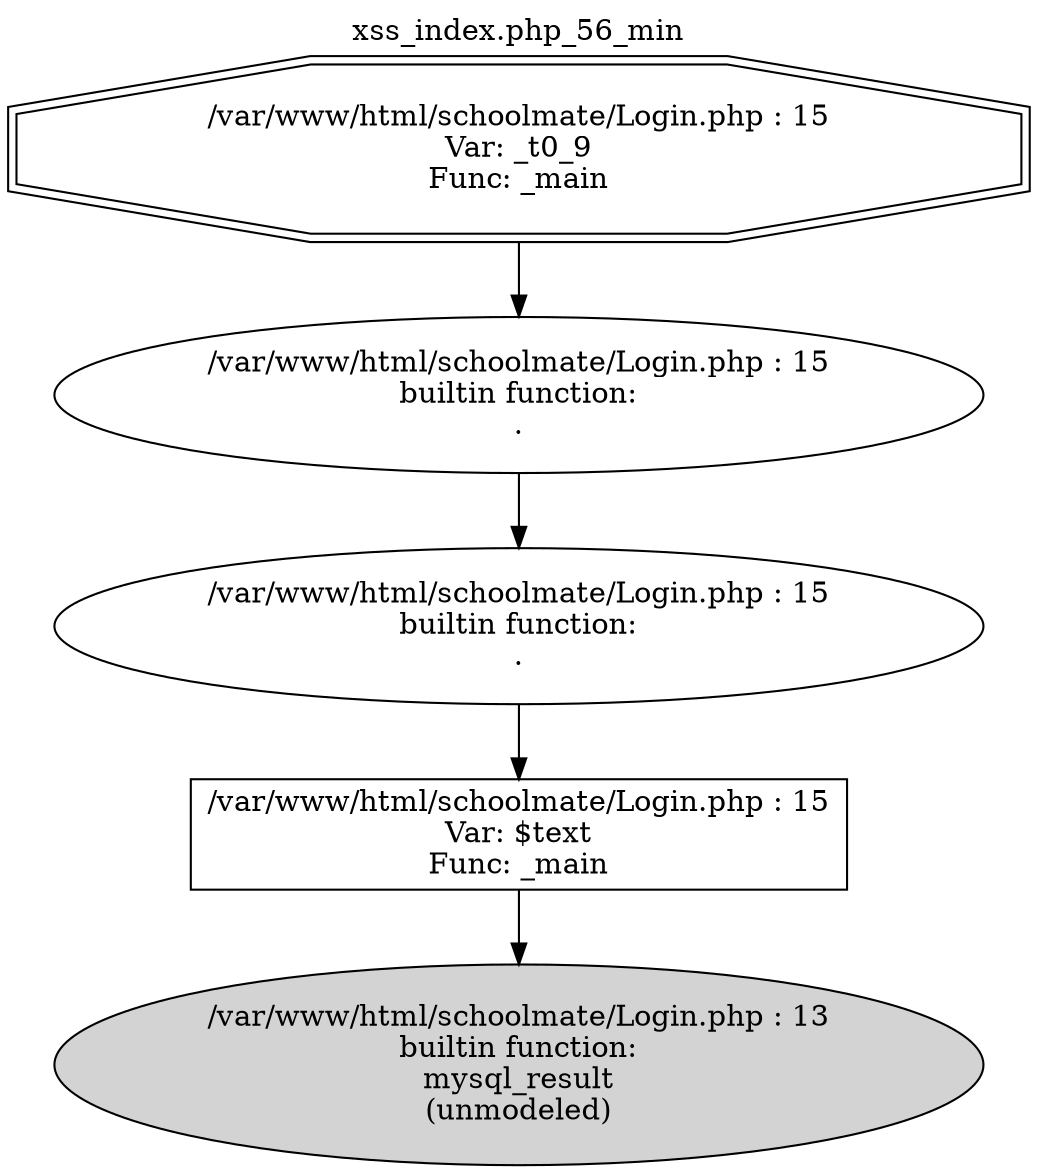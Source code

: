 digraph cfg {
  label="xss_index.php_56_min";
  labelloc=t;
  n1 [shape=doubleoctagon, label="/var/www/html/schoolmate/Login.php : 15\nVar: _t0_9\nFunc: _main\n"];
  n2 [shape=ellipse, label="/var/www/html/schoolmate/Login.php : 15\nbuiltin function:\n.\n"];
  n3 [shape=ellipse, label="/var/www/html/schoolmate/Login.php : 15\nbuiltin function:\n.\n"];
  n4 [shape=box, label="/var/www/html/schoolmate/Login.php : 15\nVar: $text\nFunc: _main\n"];
  n5 [shape=ellipse, label="/var/www/html/schoolmate/Login.php : 13\nbuiltin function:\nmysql_result\n(unmodeled)\n",style=filled];
  n1 -> n2;
  n2 -> n3;
  n3 -> n4;
  n4 -> n5;
}
